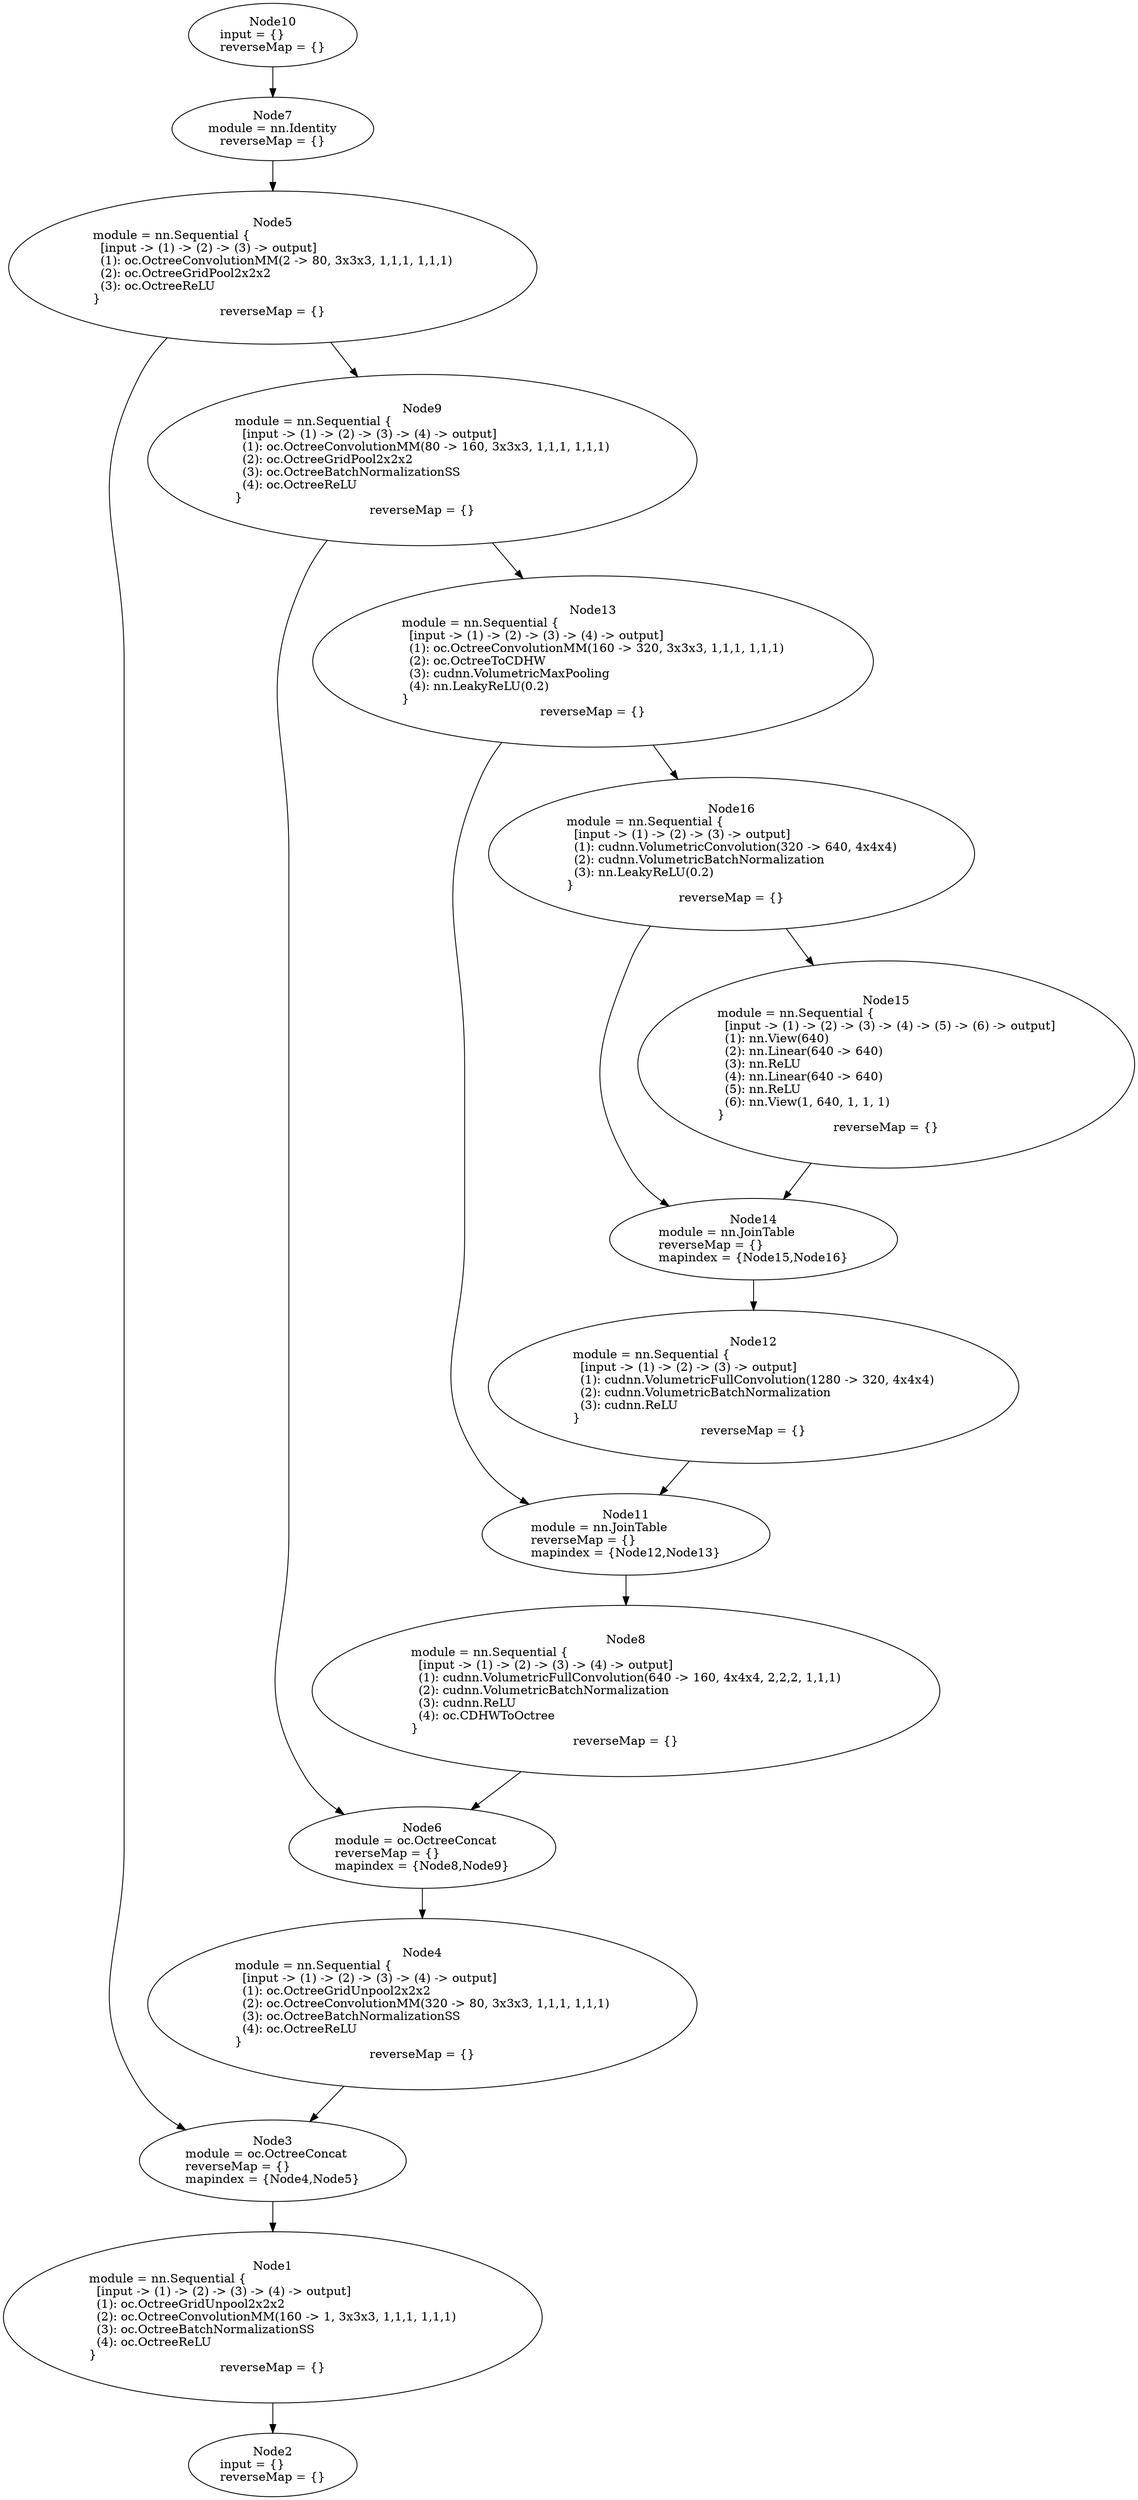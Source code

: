 digraph G {
	graph [bb="0,0,1088,2948.4"];
	node [label="\N",
		shape=oval
	];
	n1	 [height=2.8088,
		label="Node1\nmodule = nn.Sequential {\l  [input -> (1) -> (2) -> (3) -> (4) -> output]\l  (1): oc.OctreeGridUnpool2x2x2\l  (2): oc.OctreeConvolutionMM(\
160 -> 1, 3x3x3, 1,1,1, 1,1,1)\l  (3): oc.OctreeBatchNormalizationSS\l  (4): oc.OctreeReLU\l}\lreverseMap = {}",
		pos="255.27,212.07",
		tooltip="[[C]]:-1_",
		width=7.0907];
	n2	 [height=1.041,
		label="Node2\ninput = {}\lreverseMap = {}",
		pos="255.27,37.477",
		tooltip="[[C]]:-1_",
		width=2.1606];
	n1 -> n2	 [pos="e,255.27,75.156 255.27,110.76 255.27,101.97 255.27,93.383 255.27,85.355"];
	n3	 [height=1.3356,
		label="Node3\nmodule = oc.OctreeConcat\lreverseMap = {}\lmapindex = {Node4,Node5}",
		pos="255.27,397.27",
		tooltip="[./3d_test.lua]:167_",
		width=3.457];
	n3 -> n1	 [pos="e,255.27,313.2 255.27,349.09 255.27,341 255.27,332.3 255.27,323.37"];
	n4	 [height=2.8088,
		label="Node4\nmodule = nn.Sequential {\l  [input -> (1) -> (2) -> (3) -> (4) -> output]\l  (1): oc.OctreeGridUnpool2x2x2\l  (2): oc.OctreeConvolutionMM(\
320 -> 80, 3x3x3, 1,1,1, 1,1,1)\l  (3): oc.OctreeBatchNormalizationSS\l  (4): oc.OctreeReLU\l}\lreverseMap = {}",
		pos="399.27,582.47",
		tooltip="[[C]]:-1_",
		width=7.2282];
	n4 -> n3	 [pos="e,291.09,443.35 323.89,485.53 314.78,473.81 305.74,462.19 297.36,451.41"];
	n5	 [height=2.5142,
		label="Node5\nmodule = nn.Sequential {\l  [input -> (1) -> (2) -> (3) -> output]\l  (1): oc.OctreeConvolutionMM(2 -> 80, 3x3x3, 1,1,1, \
1,1,1)\l  (2): oc.OctreeGridPool2x2x2\l  (3): oc.OctreeReLU\l}\lreverseMap = {}",
		pos="255.27,2636",
		tooltip="[[C]]:-1_",
		width=6.9532];
	n5 -> n3	 [pos="e,176.33,434.57 157.24,2552.5 146.5,2539.2 137.03,2524.7 130.27,2509.5 68.993,2371.4 111.27,2321.2 111.27,2170.1 111.27,2170.1 111.27,\
2170.1 111.27,767.67 111.27,640.14 66.626,591.87 130.27,481.35 139.46,465.38 153.06,451.84 167.95,440.59"];
	n9	 [height=2.8088,
		label="Node9\nmodule = nn.Sequential {\l  [input -> (1) -> (2) -> (3) -> (4) -> output]\l  (1): oc.OctreeConvolutionMM(80 -> 160, 3x3x3, \
1,1,1, 1,1,1)\l  (2): oc.OctreeGridPool2x2x2\l  (3): oc.OctreeBatchNormalizationSS\l  (4): oc.OctreeReLU\l}\lreverseMap = {}",
		pos="399.27,2408.4",
		tooltip="[[C]]:-1_",
		width=7.2282];
	n5 -> n9	 [pos="e,336.96,2506.8 311.15,2547.7 317.82,2537.1 324.69,2526.2 331.51,2515.5"];
	n6	 [height=1.3356,
		label="Node6\nmodule = oc.OctreeConcat\lreverseMap = {}\lmapindex = {Node8,Node9}",
		pos="399.27,767.67",
		tooltip="[./3d_test.lua]:166_",
		width=3.457];
	n6 -> n4	 [pos="e,399.27,683.59 399.27,719.49 399.27,711.39 399.27,702.7 399.27,693.77"];
	n7	 [height=1.041,
		label="Node7\nmodule = nn.Identity\lreverseMap = {}",
		pos="255.27,2800",
		tooltip="[[C]]:-1_",
		width=2.6124];
	n7 -> n5	 [pos="e,255.27,2726.8 255.27,2762.4 255.27,2754.5 255.27,2745.9 255.27,2737"];
	n8	 [height=2.8088,
		label="Node8\nmodule = nn.Sequential {\l  [input -> (1) -> (2) -> (3) -> (4) -> output]\l  (1): cudnn.VolumetricFullConvolution(640 -> \
160, 4x4x4, 2,2,2, 1,1,1)\l  (2): cudnn.VolumetricBatchNormalization\l  (3): cudnn.ReLU\l  (4): oc.CDHWToOctree\l}\lreverseMap = {}",
		pos="597.27,952.87",
		tooltip="[[C]]:-1_",
		width=8.1907];
	n8 -> n6	 [pos="e,447.23,812.53 495.66,857.83 481.53,844.61 467.47,831.46 454.64,819.46"];
	n9 -> n6	 [pos="e,331.05,807.98 314.3,2312.7 305.94,2299.4 298.59,2285.5 293.27,2271.2 242,2134.2 274.27,2088.9 274.27,1942.5 274.27,1942.5 274.27,\
1942.5 274.27,1138.1 274.27,1010.5 234.01,964.68 293.27,851.75 300.56,837.85 311.28,825.47 323.13,814.77"];
	n13	 [height=2.8088,
		label="Node13\nmodule = nn.Sequential {\l  [input -> (1) -> (2) -> (3) -> (4) -> output]\l  (1): oc.OctreeConvolutionMM(160 -> 320, 3x3x3, \
1,1,1, 1,1,1)\l  (2): oc.OctreeToCDHW\l  (3): cudnn.VolumetricMaxPooling\l  (4): nn.LeakyReLU(0.2)\l}\lreverseMap = {}",
		pos="566.27,2170.1",
		tooltip="[[C]]:-1_",
		width=7.3461];
	n9 -> n13	 [pos="e,497.69,2268 467.67,2310.8 475.65,2299.4 483.81,2287.8 491.86,2276.3"];
	n10	 [height=1.041,
		label="Node10\ninput = {}\lreverseMap = {}",
		pos="255.27,2910.9",
		tooltip="[[C]]:-1_",
		width=2.1606];
	n10 -> n7	 [pos="e,255.27,2837.5 255.27,2873.4 255.27,2865.1 255.27,2856.3 255.27,2847.8"];
	n11	 [height=1.3356,
		label="Node11\nmodule = nn.JoinTable\lreverseMap = {}\lmapindex = {Node12,Node13}",
		pos="597.27,1138.1",
		tooltip="[./3d_test.lua]:165_",
		width=3.7123];
	n11 -> n8	 [pos="e,597.27,1054 597.27,1089.9 597.27,1081.8 597.27,1073.1 597.27,1064.2"];
	n12	 [height=2.5142,
		label="Node12\nmodule = nn.Sequential {\l  [input -> (1) -> (2) -> (3) -> output]\l  (1): cudnn.VolumetricFullConvolution(1280 -> 320, \
4x4x4)\l  (2): cudnn.VolumetricBatchNormalization\l  (3): cudnn.ReLU\l}\lreverseMap = {}",
		pos="720.27,1312.7",
		tooltip="[[C]]:-1_",
		width=6.9336];
	n12 -> n11	 [pos="e,630.33,1185 658.41,1224.9 650.83,1214.1 643.27,1203.4 636.17,1193.3"];
	n13 -> n11	 [pos="e,510.52,1174.8 481.83,2074 473.65,2060.9 466.47,2047.1 461.27,2033 408.8,1891.4 442.27,1844.7 442.27,1693.7 442.27,1693.7 442.27,\
1693.7 442.27,1487.3 442.27,1369.1 400.1,1323.2 461.27,1222.2 471.3,1205.6 485.98,1191.8 502.03,1180.5"];
	n16	 [height=2.5142,
		label="Node16\nmodule = nn.Sequential {\l  [input -> (1) -> (2) -> (3) -> output]\l  (1): cudnn.VolumetricConvolution(320 -> 640, 4x4x4)\l  (\
2): cudnn.VolumetricBatchNormalization\l  (3): nn.LeakyReLU(0.2)\l}\lreverseMap = {}",
		pos="700.27,1942.5",
		tooltip="[[C]]:-1_",
		width=6.3836];
	n13 -> n16	 [pos="e,648.24,2030.9 624.46,2071.3 630.64,2060.8 636.92,2050.1 643.09,2039.6"];
	n14	 [height=1.3356,
		label="Node14\nmodule = nn.JoinTable\lreverseMap = {}\lmapindex = {Node15,Node16}",
		pos="720.27,1487.3",
		tooltip="[./3d_test.lua]:164_",
		width=3.7123];
	n14 -> n12	 [pos="e,720.27,1403.2 720.27,1439.1 720.27,1430.9 720.27,1422.2 720.27,1413.3"];
	n15	 [height=3.398,
		label="Node15\nmodule = nn.Sequential {\l  [input -> (1) -> (2) -> (3) -> (4) -> (5) -> (6) -> output]\l  (1): nn.View(640)\l  (2): nn.Linear(\
640 -> 640)\l  (3): nn.ReLU\l  (4): nn.Linear(640 -> 640)\l  (5): nn.ReLU\l  (6): nn.View(1, 640, 1, 1, 1)\l}\lreverseMap = {}",
		pos="853.27,1693.7",
		tooltip="[[C]]:-1_",
		width=6.5211];
	n15 -> n14	 [pos="e,750.6,1534.3 778.41,1577.5 770.67,1565.5 763.09,1553.7 756.08,1542.8"];
	n16 -> n14	 [pos="e,646.93,1527.5 628.08,1856.5 620.39,1843.6 613.75,1829.9 609.27,1816 575.91,1712.5 560.87,1668.7 609.27,1571.3 616.35,1557.1 627.13,\
1544.6 639.24,1533.9"];
	n16 -> n15	 [pos="e,781.5,1810.4 754.42,1854.4 761.48,1842.9 768.81,1831 776.15,1819.1"];
}
